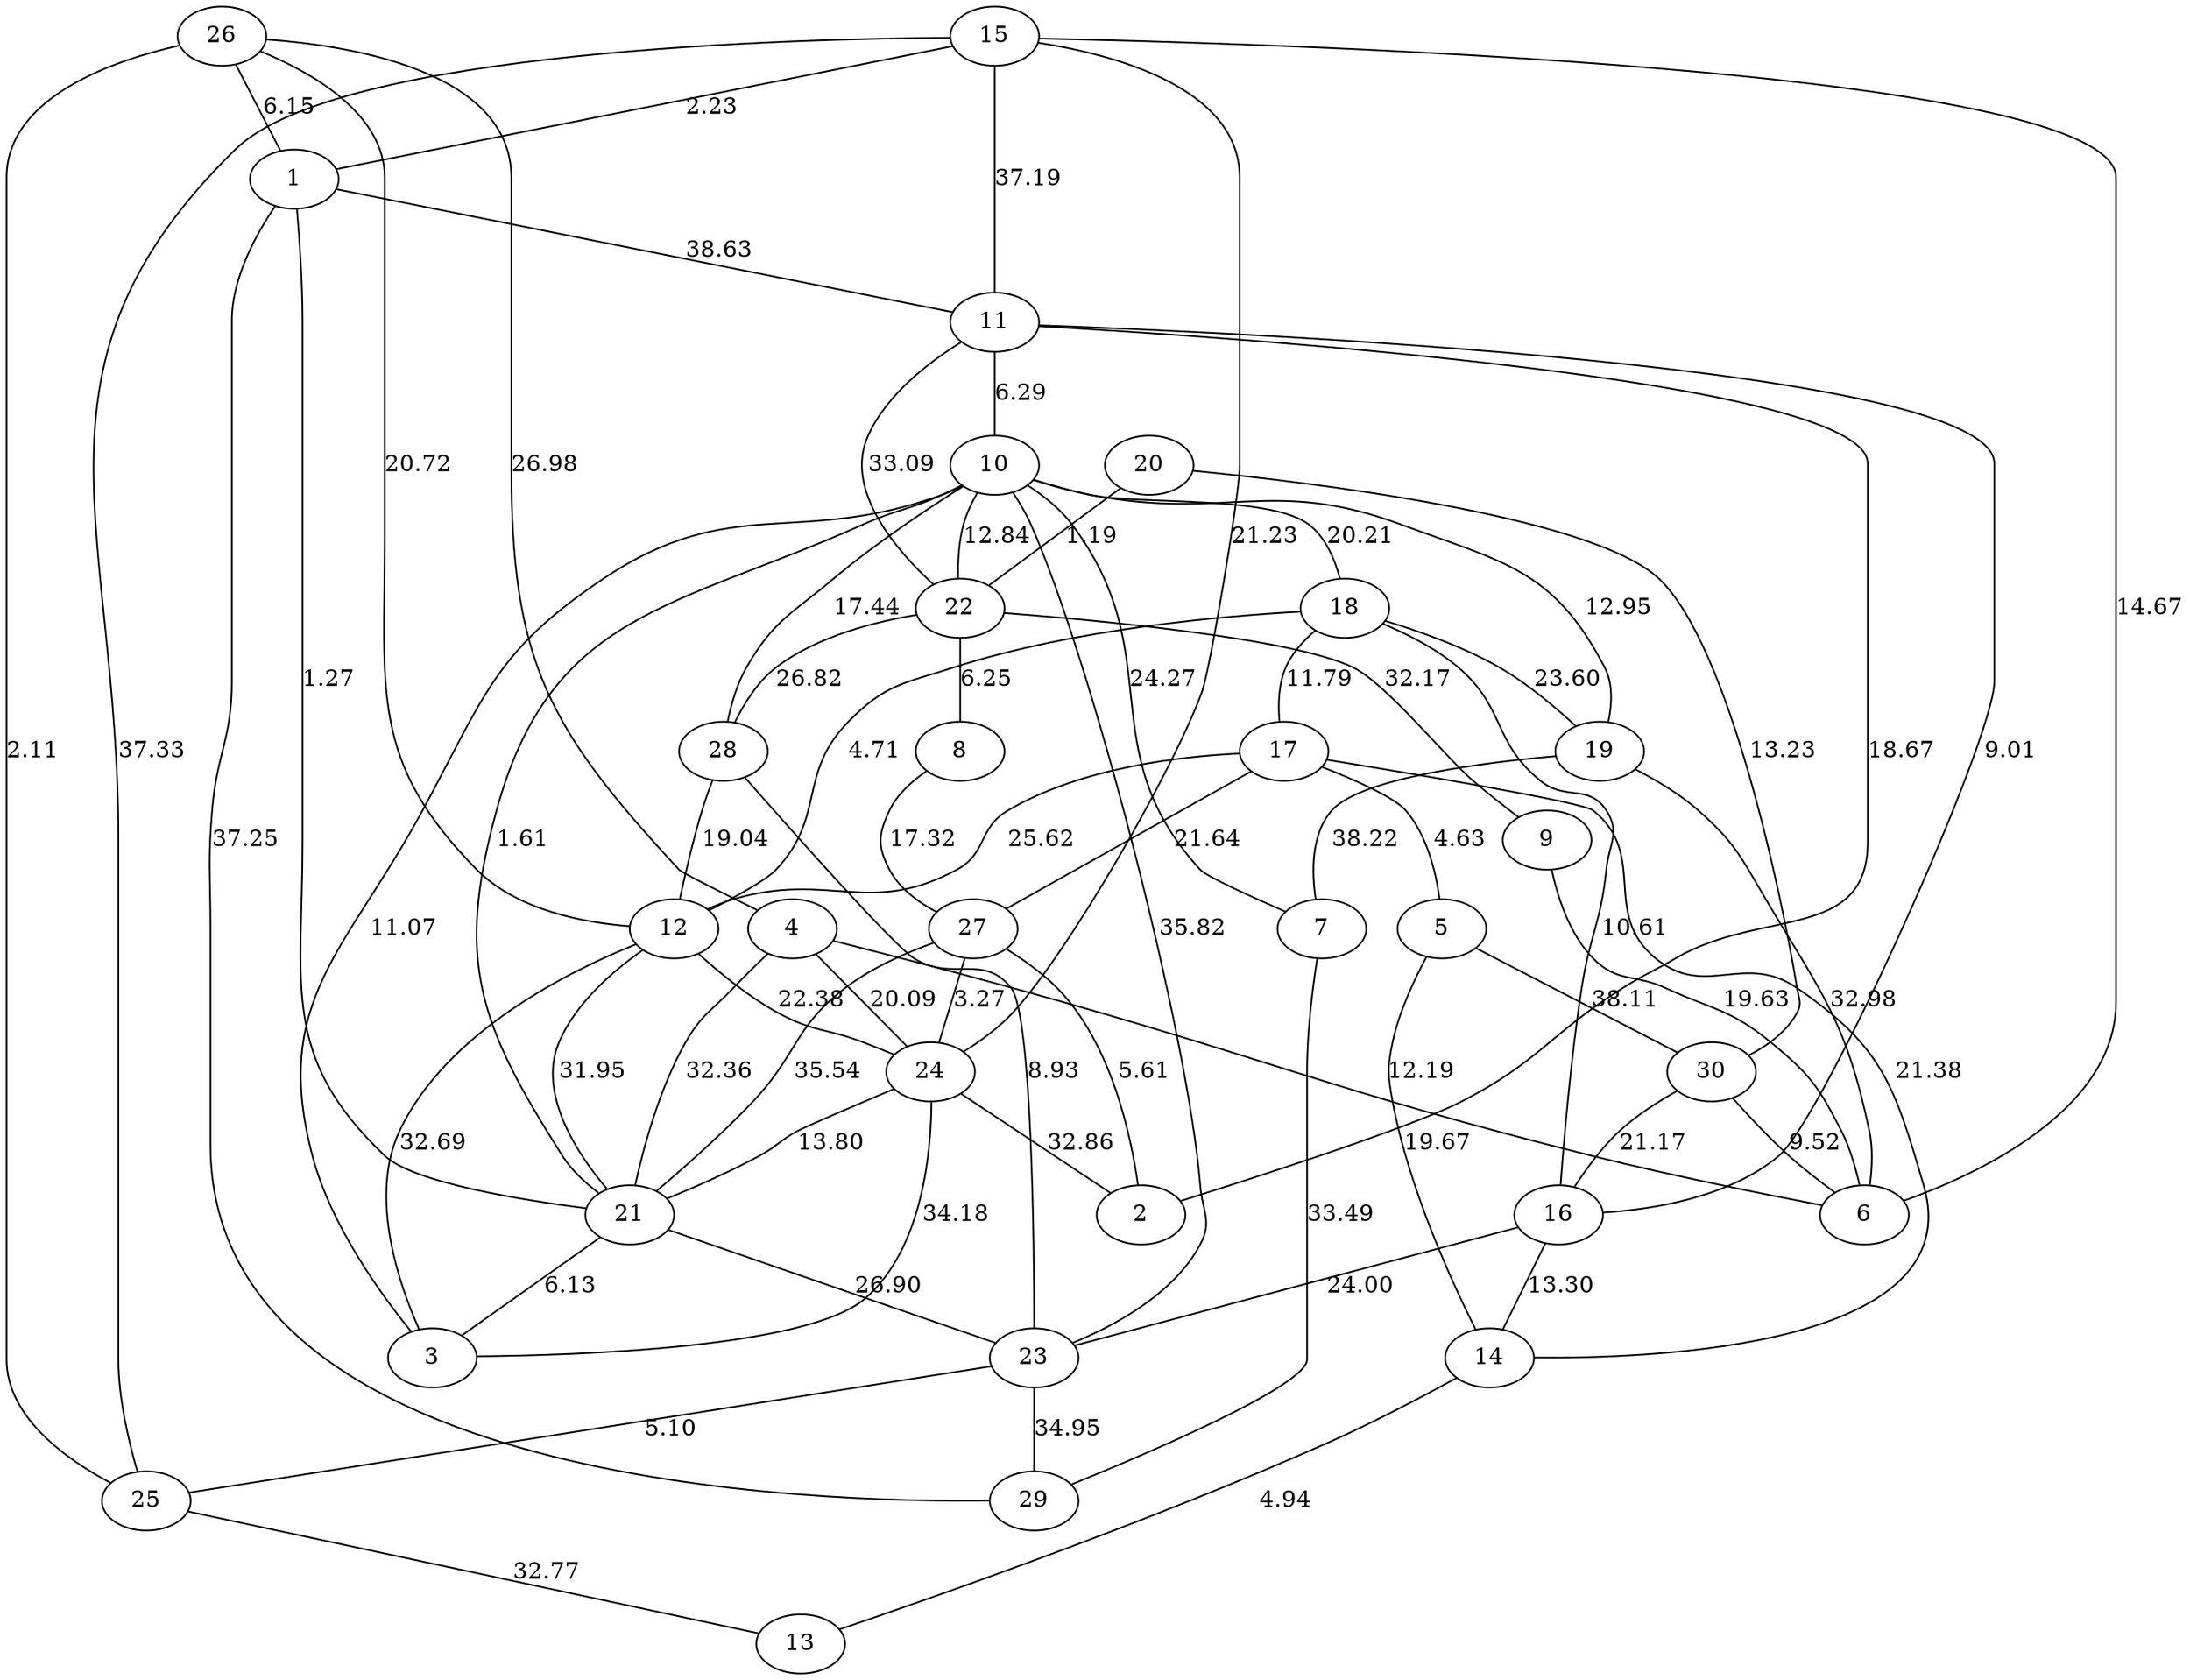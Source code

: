 graph {
15--1[label=2.23]
12--18[label=4.71]
3--10[label=11.07]
18--19[label=23.60]
21--12[label=31.95]
17--12[label=25.62]
17--14[label=21.38]
22--8[label=6.25]
23--25[label=5.10]
27--24[label=3.27]
24--15[label=21.23]
22--28[label=26.82]
24--21[label=13.80]
11--10[label=6.29]
16--14[label=13.30]
30--16[label=21.17]
14--13[label=4.94]
4--21[label=32.36]
25--13[label=32.77]
26--25[label=2.11]
27--2[label=5.61]
10--28[label=17.44]
11--16[label=9.01]
10--21[label=1.61]
15--11[label=37.19]
17--5[label=4.63]
8--27[label=17.32]
12--3[label=32.69]
26--4[label=26.98]
26--1[label=6.15]
21--3[label=6.13]
25--15[label=37.33]
17--27[label=21.64]
7--29[label=33.49]
28--12[label=19.04]
21--1[label=1.27]
2--11[label=18.67]
10--22[label=12.84]
26--12[label=20.72]
24--2[label=32.86]
10--19[label=12.95]
28--23[label=8.93]
12--24[label=22.38]
5--14[label=19.67]
1--29[label=37.25]
24--3[label=34.18]
30--6[label=9.52]
21--23[label=26.90]
18--17[label=11.79]
1--11[label=38.63]
9--6[label=19.63]
18--16[label=10.61]
6--15[label=14.67]
10--18[label=20.21]
23--29[label=34.95]
20--30[label=13.23]
19--7[label=38.22]
7--10[label=24.27]
19--6[label=32.98]
4--6[label=12.19]
22--11[label=33.09]
5--30[label=38.11]
22--9[label=32.17]
10--23[label=35.82]
16--23[label=24.00]
4--24[label=20.09]
27--21[label=35.54]
20--22[label=1.19]
}

